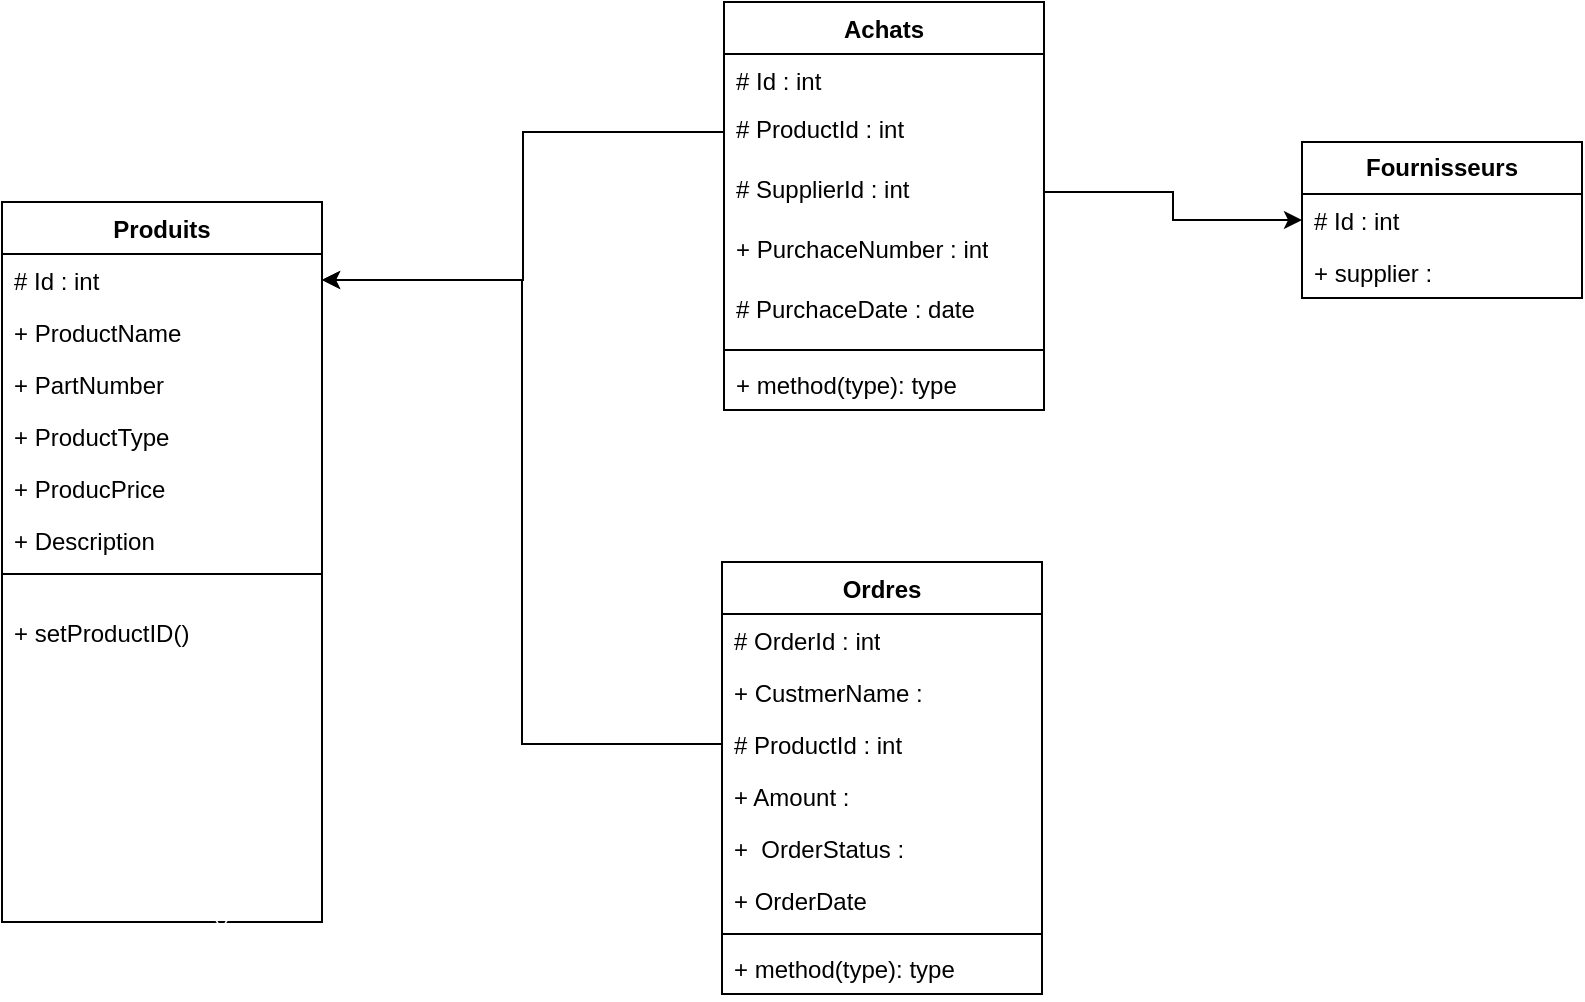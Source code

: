 <mxfile version="22.1.1" type="github">
  <diagram name="Page-1" id="6sfD6XuJXOn0PDrtRclJ">
    <mxGraphModel dx="1290" dy="566" grid="1" gridSize="10" guides="1" tooltips="1" connect="1" arrows="1" fold="1" page="1" pageScale="1" pageWidth="827" pageHeight="1169" math="0" shadow="0">
      <root>
        <mxCell id="0" />
        <mxCell id="1" parent="0" />
        <mxCell id="7ul_TQOTDa5sbdYVbnae-23" value="&lt;b&gt;Fournisseurs&lt;/b&gt;" style="swimlane;fontStyle=0;childLayout=stackLayout;horizontal=1;startSize=26;fillColor=none;horizontalStack=0;resizeParent=1;resizeParentMax=0;resizeLast=0;collapsible=1;marginBottom=0;whiteSpace=wrap;html=1;" vertex="1" parent="1">
          <mxGeometry x="670" y="140" width="140" height="78" as="geometry" />
        </mxCell>
        <mxCell id="7ul_TQOTDa5sbdYVbnae-24" value="# Id : int" style="text;strokeColor=none;fillColor=none;align=left;verticalAlign=top;spacingLeft=4;spacingRight=4;overflow=hidden;rotatable=0;points=[[0,0.5],[1,0.5]];portConstraint=eastwest;whiteSpace=wrap;html=1;" vertex="1" parent="7ul_TQOTDa5sbdYVbnae-23">
          <mxGeometry y="26" width="140" height="26" as="geometry" />
        </mxCell>
        <mxCell id="7ul_TQOTDa5sbdYVbnae-25" value="+ supplier : " style="text;strokeColor=none;fillColor=none;align=left;verticalAlign=top;spacingLeft=4;spacingRight=4;overflow=hidden;rotatable=0;points=[[0,0.5],[1,0.5]];portConstraint=eastwest;whiteSpace=wrap;html=1;" vertex="1" parent="7ul_TQOTDa5sbdYVbnae-23">
          <mxGeometry y="52" width="140" height="26" as="geometry" />
        </mxCell>
        <mxCell id="7ul_TQOTDa5sbdYVbnae-54" style="edgeStyle=orthogonalEdgeStyle;rounded=0;orthogonalLoop=1;jettySize=auto;html=1;entryX=1;entryY=0.5;entryDx=0;entryDy=0;" edge="1" parent="1" source="7ul_TQOTDa5sbdYVbnae-22" target="7ul_TQOTDa5sbdYVbnae-44">
          <mxGeometry relative="1" as="geometry" />
        </mxCell>
        <mxCell id="7ul_TQOTDa5sbdYVbnae-56" style="edgeStyle=orthogonalEdgeStyle;rounded=0;orthogonalLoop=1;jettySize=auto;html=1;exitX=0;exitY=0.5;exitDx=0;exitDy=0;" edge="1" parent="1" source="7ul_TQOTDa5sbdYVbnae-39" target="7ul_TQOTDa5sbdYVbnae-44">
          <mxGeometry relative="1" as="geometry" />
        </mxCell>
        <mxCell id="7ul_TQOTDa5sbdYVbnae-57" style="edgeStyle=orthogonalEdgeStyle;rounded=0;orthogonalLoop=1;jettySize=auto;html=1;" edge="1" parent="1" source="7ul_TQOTDa5sbdYVbnae-21" target="7ul_TQOTDa5sbdYVbnae-24">
          <mxGeometry relative="1" as="geometry" />
        </mxCell>
        <mxCell id="7ul_TQOTDa5sbdYVbnae-59" value="Produits" style="swimlane;fontStyle=1;align=center;verticalAlign=top;childLayout=stackLayout;horizontal=1;startSize=26;horizontalStack=0;resizeParent=1;resizeParentMax=0;resizeLast=0;collapsible=1;marginBottom=0;whiteSpace=wrap;html=1;" vertex="1" parent="1">
          <mxGeometry x="20" y="170" width="160" height="360" as="geometry" />
        </mxCell>
        <mxCell id="7ul_TQOTDa5sbdYVbnae-44" value="# Id : int" style="text;strokeColor=none;fillColor=none;align=left;verticalAlign=top;spacingLeft=4;spacingRight=4;overflow=hidden;rotatable=0;points=[[0,0.5],[1,0.5]];portConstraint=eastwest;whiteSpace=wrap;html=1;" vertex="1" parent="7ul_TQOTDa5sbdYVbnae-59">
          <mxGeometry y="26" width="160" height="26" as="geometry" />
        </mxCell>
        <mxCell id="7ul_TQOTDa5sbdYVbnae-45" value="+ ProductName" style="text;strokeColor=none;fillColor=none;align=left;verticalAlign=top;spacingLeft=4;spacingRight=4;overflow=hidden;rotatable=0;points=[[0,0.5],[1,0.5]];portConstraint=eastwest;whiteSpace=wrap;html=1;" vertex="1" parent="7ul_TQOTDa5sbdYVbnae-59">
          <mxGeometry y="52" width="160" height="26" as="geometry" />
        </mxCell>
        <mxCell id="7ul_TQOTDa5sbdYVbnae-46" value="+ PartNumber" style="text;strokeColor=none;fillColor=none;align=left;verticalAlign=top;spacingLeft=4;spacingRight=4;overflow=hidden;rotatable=0;points=[[0,0.5],[1,0.5]];portConstraint=eastwest;whiteSpace=wrap;html=1;" vertex="1" parent="7ul_TQOTDa5sbdYVbnae-59">
          <mxGeometry y="78" width="160" height="26" as="geometry" />
        </mxCell>
        <mxCell id="7ul_TQOTDa5sbdYVbnae-47" value="+ ProductType" style="text;strokeColor=none;fillColor=none;align=left;verticalAlign=top;spacingLeft=4;spacingRight=4;overflow=hidden;rotatable=0;points=[[0,0.5],[1,0.5]];portConstraint=eastwest;whiteSpace=wrap;html=1;" vertex="1" parent="7ul_TQOTDa5sbdYVbnae-59">
          <mxGeometry y="104" width="160" height="26" as="geometry" />
        </mxCell>
        <mxCell id="7ul_TQOTDa5sbdYVbnae-58" value="+ ProducPrice" style="text;strokeColor=none;fillColor=none;align=left;verticalAlign=top;spacingLeft=4;spacingRight=4;overflow=hidden;rotatable=0;points=[[0,0.5],[1,0.5]];portConstraint=eastwest;whiteSpace=wrap;html=1;" vertex="1" parent="7ul_TQOTDa5sbdYVbnae-59">
          <mxGeometry y="130" width="160" height="26" as="geometry" />
        </mxCell>
        <mxCell id="7ul_TQOTDa5sbdYVbnae-48" value="+ Description" style="text;strokeColor=none;fillColor=none;align=left;verticalAlign=top;spacingLeft=4;spacingRight=4;overflow=hidden;rotatable=0;points=[[0,0.5],[1,0.5]];portConstraint=eastwest;whiteSpace=wrap;html=1;" vertex="1" parent="7ul_TQOTDa5sbdYVbnae-59">
          <mxGeometry y="156" width="160" height="26" as="geometry" />
        </mxCell>
        <mxCell id="7ul_TQOTDa5sbdYVbnae-61" value="" style="line;strokeWidth=1;fillColor=none;align=left;verticalAlign=middle;spacingTop=-1;spacingLeft=3;spacingRight=3;rotatable=0;labelPosition=right;points=[];portConstraint=eastwest;strokeColor=inherit;" vertex="1" parent="7ul_TQOTDa5sbdYVbnae-59">
          <mxGeometry y="182" width="160" height="8" as="geometry" />
        </mxCell>
        <mxCell id="7ul_TQOTDa5sbdYVbnae-62" value="&lt;p style=&quot;text-align: left&quot;&gt;+ setProductID()&lt;/p&gt;&lt;p style=&quot;text-align: left&quot;&gt;&lt;span style=&quot;color: #ffffff; font-size: 10pt; font-family: lt_regular&quot;&gt;+setProductName()&lt;/span&gt;&lt;/p&gt;&lt;p style=&quot;text-align: left&quot;&gt;&lt;span style=&quot;color: #ffffff; font-size: 10pt; font-family: lt_regular&quot;&gt;+setProductType()&lt;/span&gt;&lt;/p&gt;&lt;p style=&quot;text-align: left&quot;&gt;&lt;span style=&quot;color: #ffffff; font-size: 10pt; font-family: lt_regular&quot;&gt;+ setDescription()&lt;/span&gt;&lt;/p&gt;&lt;p style=&quot;text-align: left&quot;&gt;&lt;span style=&quot;color: #ffffff; font-size: 10pt; font-family: lt_regular&quot;&gt;+setPrice()&lt;/span&gt;&lt;/p&gt;&lt;p style=&quot;text-align: left&quot;&gt;&lt;span style=&quot;color: #ffffff; font-size: 10pt; font-family: lt_regular&quot;&gt;+setThresoldLimit()&lt;/span&gt;&lt;/p&gt;&lt;p style=&quot;text-align: left&quot;&gt;&lt;span style=&quot;color: #ffffff; font-size: 10pt; font-family: lt_regular&quot;&gt;+ getProductID()&lt;/span&gt;&lt;/p&gt;&lt;p style=&quot;text-align: left&quot;&gt;&lt;span style=&quot;color: #ffffff; font-size: 10pt; font-family: lt_regular&quot;&gt;+getProductName()&lt;/span&gt;&lt;/p&gt;&lt;p style=&quot;text-align: left&quot;&gt;&lt;span style=&quot;color: #ffffff; font-size: 10pt; font-family: lt_regular&quot;&gt;+getProductType()&lt;/span&gt;&lt;/p&gt;&lt;p style=&quot;text-align: left&quot;&gt;&lt;span style=&quot;color: #ffffff; font-size: 10pt; font-family: lt_regular&quot;&gt;+ getDescription()&lt;/span&gt;&lt;/p&gt;&lt;p style=&quot;text-align: left&quot;&gt;&lt;span style=&quot;color: #ffffff; font-size: 10pt; font-family: lt_regular&quot;&gt;+getPrice()&lt;/span&gt;&lt;/p&gt;&lt;p style=&quot;text-align: left&quot;&gt;&lt;span style=&quot;color: #ffffff; font-size: 10pt; font-family: lt_regular&quot;&gt;+getThresoldLimit()&lt;/span&gt;&lt;/p&gt;" style="text;strokeColor=none;fillColor=none;align=left;verticalAlign=top;spacingLeft=4;spacingRight=4;overflow=hidden;rotatable=0;points=[[0,0.5],[1,0.5]];portConstraint=eastwest;whiteSpace=wrap;html=1;" vertex="1" parent="7ul_TQOTDa5sbdYVbnae-59">
          <mxGeometry y="190" width="160" height="170" as="geometry" />
        </mxCell>
        <mxCell id="7ul_TQOTDa5sbdYVbnae-63" value="Achats" style="swimlane;fontStyle=1;align=center;verticalAlign=top;childLayout=stackLayout;horizontal=1;startSize=26;horizontalStack=0;resizeParent=1;resizeParentMax=0;resizeLast=0;collapsible=1;marginBottom=0;whiteSpace=wrap;html=1;" vertex="1" parent="1">
          <mxGeometry x="381" y="70" width="160" height="204" as="geometry" />
        </mxCell>
        <mxCell id="7ul_TQOTDa5sbdYVbnae-20" value="# Id : int" style="text;strokeColor=none;fillColor=none;align=left;verticalAlign=top;spacingLeft=4;spacingRight=4;overflow=hidden;rotatable=0;points=[[0,0.5],[1,0.5]];portConstraint=eastwest;whiteSpace=wrap;html=1;" vertex="1" parent="7ul_TQOTDa5sbdYVbnae-63">
          <mxGeometry y="26" width="160" height="24" as="geometry" />
        </mxCell>
        <mxCell id="7ul_TQOTDa5sbdYVbnae-22" value="# ProductId : int" style="text;strokeColor=none;fillColor=none;align=left;verticalAlign=top;spacingLeft=4;spacingRight=4;overflow=hidden;rotatable=0;points=[[0,0.5],[1,0.5]];portConstraint=eastwest;whiteSpace=wrap;html=1;" vertex="1" parent="7ul_TQOTDa5sbdYVbnae-63">
          <mxGeometry y="50" width="160" height="30" as="geometry" />
        </mxCell>
        <mxCell id="7ul_TQOTDa5sbdYVbnae-21" value="&lt;div&gt;# SupplierId : int&lt;/div&gt;" style="text;strokeColor=none;fillColor=none;align=left;verticalAlign=top;spacingLeft=4;spacingRight=4;overflow=hidden;rotatable=0;points=[[0,0.5],[1,0.5]];portConstraint=eastwest;whiteSpace=wrap;html=1;" vertex="1" parent="7ul_TQOTDa5sbdYVbnae-63">
          <mxGeometry y="80" width="160" height="30" as="geometry" />
        </mxCell>
        <mxCell id="7ul_TQOTDa5sbdYVbnae-35" value="+ PurchaceNumber : int" style="text;strokeColor=none;fillColor=none;align=left;verticalAlign=top;spacingLeft=4;spacingRight=4;overflow=hidden;rotatable=0;points=[[0,0.5],[1,0.5]];portConstraint=eastwest;whiteSpace=wrap;html=1;" vertex="1" parent="7ul_TQOTDa5sbdYVbnae-63">
          <mxGeometry y="110" width="160" height="30" as="geometry" />
        </mxCell>
        <mxCell id="7ul_TQOTDa5sbdYVbnae-36" value="# PurchaceDate : date" style="text;strokeColor=none;fillColor=none;align=left;verticalAlign=top;spacingLeft=4;spacingRight=4;overflow=hidden;rotatable=0;points=[[0,0.5],[1,0.5]];portConstraint=eastwest;whiteSpace=wrap;html=1;" vertex="1" parent="7ul_TQOTDa5sbdYVbnae-63">
          <mxGeometry y="140" width="160" height="30" as="geometry" />
        </mxCell>
        <mxCell id="7ul_TQOTDa5sbdYVbnae-65" value="" style="line;strokeWidth=1;fillColor=none;align=left;verticalAlign=middle;spacingTop=-1;spacingLeft=3;spacingRight=3;rotatable=0;labelPosition=right;points=[];portConstraint=eastwest;strokeColor=inherit;" vertex="1" parent="7ul_TQOTDa5sbdYVbnae-63">
          <mxGeometry y="170" width="160" height="8" as="geometry" />
        </mxCell>
        <mxCell id="7ul_TQOTDa5sbdYVbnae-66" value="+ method(type): type" style="text;strokeColor=none;fillColor=none;align=left;verticalAlign=top;spacingLeft=4;spacingRight=4;overflow=hidden;rotatable=0;points=[[0,0.5],[1,0.5]];portConstraint=eastwest;whiteSpace=wrap;html=1;" vertex="1" parent="7ul_TQOTDa5sbdYVbnae-63">
          <mxGeometry y="178" width="160" height="26" as="geometry" />
        </mxCell>
        <mxCell id="7ul_TQOTDa5sbdYVbnae-67" value="Ordres" style="swimlane;fontStyle=1;align=center;verticalAlign=top;childLayout=stackLayout;horizontal=1;startSize=26;horizontalStack=0;resizeParent=1;resizeParentMax=0;resizeLast=0;collapsible=1;marginBottom=0;whiteSpace=wrap;html=1;" vertex="1" parent="1">
          <mxGeometry x="380" y="350" width="160" height="216" as="geometry" />
        </mxCell>
        <mxCell id="7ul_TQOTDa5sbdYVbnae-28" value="# OrderId : int" style="text;strokeColor=none;fillColor=none;align=left;verticalAlign=top;spacingLeft=4;spacingRight=4;overflow=hidden;rotatable=0;points=[[0,0.5],[1,0.5]];portConstraint=eastwest;whiteSpace=wrap;html=1;" vertex="1" parent="7ul_TQOTDa5sbdYVbnae-67">
          <mxGeometry y="26" width="160" height="26" as="geometry" />
        </mxCell>
        <mxCell id="7ul_TQOTDa5sbdYVbnae-30" value="+ CustmerName : " style="text;strokeColor=none;fillColor=none;align=left;verticalAlign=top;spacingLeft=4;spacingRight=4;overflow=hidden;rotatable=0;points=[[0,0.5],[1,0.5]];portConstraint=eastwest;whiteSpace=wrap;html=1;" vertex="1" parent="7ul_TQOTDa5sbdYVbnae-67">
          <mxGeometry y="52" width="160" height="26" as="geometry" />
        </mxCell>
        <mxCell id="7ul_TQOTDa5sbdYVbnae-39" value="# ProductId : int" style="text;strokeColor=none;fillColor=none;align=left;verticalAlign=top;spacingLeft=4;spacingRight=4;overflow=hidden;rotatable=0;points=[[0,0.5],[1,0.5]];portConstraint=eastwest;whiteSpace=wrap;html=1;" vertex="1" parent="7ul_TQOTDa5sbdYVbnae-67">
          <mxGeometry y="78" width="160" height="26" as="geometry" />
        </mxCell>
        <mxCell id="7ul_TQOTDa5sbdYVbnae-29" value="+ Amount : " style="text;strokeColor=none;fillColor=none;align=left;verticalAlign=top;spacingLeft=4;spacingRight=4;overflow=hidden;rotatable=0;points=[[0,0.5],[1,0.5]];portConstraint=eastwest;whiteSpace=wrap;html=1;" vertex="1" parent="7ul_TQOTDa5sbdYVbnae-67">
          <mxGeometry y="104" width="160" height="26" as="geometry" />
        </mxCell>
        <mxCell id="7ul_TQOTDa5sbdYVbnae-41" value="+&amp;nbsp; OrderStatus : " style="text;strokeColor=none;fillColor=none;align=left;verticalAlign=top;spacingLeft=4;spacingRight=4;overflow=hidden;rotatable=0;points=[[0,0.5],[1,0.5]];portConstraint=eastwest;whiteSpace=wrap;html=1;" vertex="1" parent="7ul_TQOTDa5sbdYVbnae-67">
          <mxGeometry y="130" width="160" height="26" as="geometry" />
        </mxCell>
        <mxCell id="7ul_TQOTDa5sbdYVbnae-68" value="+ OrderDate" style="text;strokeColor=none;fillColor=none;align=left;verticalAlign=top;spacingLeft=4;spacingRight=4;overflow=hidden;rotatable=0;points=[[0,0.5],[1,0.5]];portConstraint=eastwest;whiteSpace=wrap;html=1;" vertex="1" parent="7ul_TQOTDa5sbdYVbnae-67">
          <mxGeometry y="156" width="160" height="26" as="geometry" />
        </mxCell>
        <mxCell id="7ul_TQOTDa5sbdYVbnae-69" value="" style="line;strokeWidth=1;fillColor=none;align=left;verticalAlign=middle;spacingTop=-1;spacingLeft=3;spacingRight=3;rotatable=0;labelPosition=right;points=[];portConstraint=eastwest;strokeColor=inherit;" vertex="1" parent="7ul_TQOTDa5sbdYVbnae-67">
          <mxGeometry y="182" width="160" height="8" as="geometry" />
        </mxCell>
        <mxCell id="7ul_TQOTDa5sbdYVbnae-70" value="+ method(type): type" style="text;strokeColor=none;fillColor=none;align=left;verticalAlign=top;spacingLeft=4;spacingRight=4;overflow=hidden;rotatable=0;points=[[0,0.5],[1,0.5]];portConstraint=eastwest;whiteSpace=wrap;html=1;" vertex="1" parent="7ul_TQOTDa5sbdYVbnae-67">
          <mxGeometry y="190" width="160" height="26" as="geometry" />
        </mxCell>
      </root>
    </mxGraphModel>
  </diagram>
</mxfile>
